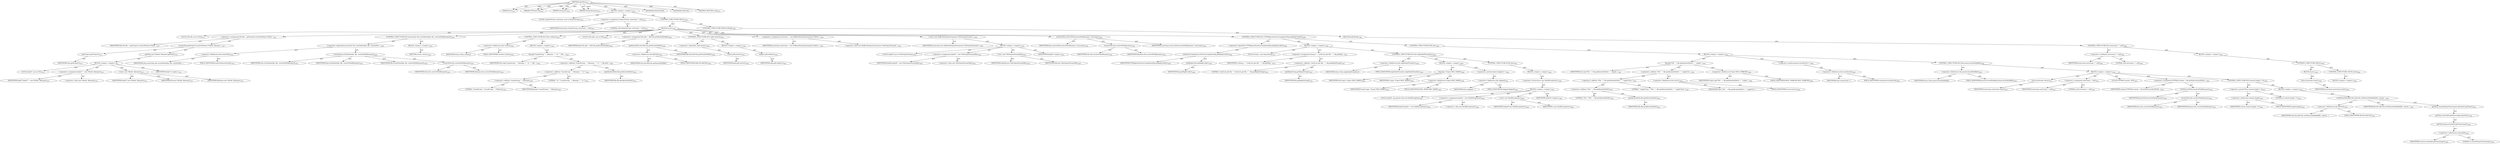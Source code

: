 digraph "getFile" {  
"111669149764" [label = <(METHOD,getFile)<SUB>1812</SUB>> ]
"115964117050" [label = <(PARAM,this)<SUB>1812</SUB>> ]
"115964117146" [label = <(PARAM,FTPClient ftp)<SUB>1812</SUB>> ]
"115964117147" [label = <(PARAM,String dir)<SUB>1812</SUB>> ]
"115964117148" [label = <(PARAM,String filename)<SUB>1812</SUB>> ]
"25769804106" [label = <(BLOCK,&lt;empty&gt;,&lt;empty&gt;)<SUB>1813</SUB>> ]
"94489280643" [label = <(LOCAL,OutputStream outstream: java.io.OutputStream)<SUB>1814</SUB>> ]
"30064772420" [label = <(&lt;operator&gt;.assignment,OutputStream outstream = null)<SUB>1814</SUB>> ]
"68719477893" [label = <(IDENTIFIER,outstream,OutputStream outstream = null)<SUB>1814</SUB>> ]
"90194313438" [label = <(LITERAL,null,OutputStream outstream = null)<SUB>1814</SUB>> ]
"47244640485" [label = <(CONTROL_STRUCTURE,TRY,try)<SUB>1816</SUB>> ]
"25769804107" [label = <(BLOCK,try,try)<SUB>1816</SUB>> ]
"94489280644" [label = <(LOCAL,File file: java.io.File)<SUB>1817</SUB>> ]
"30064772421" [label = <(&lt;operator&gt;.assignment,File file = getProject().resolveFile(new File(d...)<SUB>1817</SUB>> ]
"68719477894" [label = <(IDENTIFIER,file,File file = getProject().resolveFile(new File(d...)<SUB>1817</SUB>> ]
"30064772422" [label = <(resolveFile,getProject().resolveFile(new File(dir, filename...)<SUB>1817</SUB>> ]
"30064772423" [label = <(getProject,getProject())<SUB>1817</SUB>> ]
"68719476897" [label = <(IDENTIFIER,this,getProject())<SUB>1817</SUB>> ]
"30064772424" [label = <(getPath,new File(dir, filename).getPath())<SUB>1817</SUB>> ]
"25769804108" [label = <(BLOCK,&lt;empty&gt;,&lt;empty&gt;)<SUB>1817</SUB>> ]
"94489280645" [label = <(LOCAL,$obj37: java.io.File)<SUB>1817</SUB>> ]
"30064772425" [label = <(&lt;operator&gt;.assignment,$obj37 = new File(dir, filename))<SUB>1817</SUB>> ]
"68719477895" [label = <(IDENTIFIER,$obj37,$obj37 = new File(dir, filename))<SUB>1817</SUB>> ]
"30064772426" [label = <(&lt;operator&gt;.alloc,new File(dir, filename))<SUB>1817</SUB>> ]
"30064772427" [label = <(&lt;init&gt;,new File(dir, filename))<SUB>1817</SUB>> ]
"68719477896" [label = <(IDENTIFIER,$obj37,new File(dir, filename))<SUB>1817</SUB>> ]
"68719477897" [label = <(IDENTIFIER,dir,new File(dir, filename))<SUB>1817</SUB>> ]
"68719477898" [label = <(IDENTIFIER,filename,new File(dir, filename))<SUB>1817</SUB>> ]
"68719477899" [label = <(IDENTIFIER,$obj37,&lt;empty&gt;)<SUB>1817</SUB>> ]
"47244640486" [label = <(CONTROL_STRUCTURE,IF,if (newerOnly &amp;&amp; isUpToDate(ftp, file, resolveFile(filename))))<SUB>1819</SUB>> ]
"30064772428" [label = <(&lt;operator&gt;.logicalAnd,newerOnly &amp;&amp; isUpToDate(ftp, file, resolveFile(...)<SUB>1819</SUB>> ]
"30064772429" [label = <(&lt;operator&gt;.fieldAccess,this.newerOnly)<SUB>1819</SUB>> ]
"68719477900" [label = <(IDENTIFIER,this,newerOnly &amp;&amp; isUpToDate(ftp, file, resolveFile(...)> ]
"55834575146" [label = <(FIELD_IDENTIFIER,newerOnly,newerOnly)<SUB>1819</SUB>> ]
"30064772430" [label = <(isUpToDate,isUpToDate(ftp, file, resolveFile(filename)))<SUB>1819</SUB>> ]
"68719476899" [label = <(IDENTIFIER,this,isUpToDate(ftp, file, resolveFile(filename)))<SUB>1819</SUB>> ]
"68719477901" [label = <(IDENTIFIER,ftp,isUpToDate(ftp, file, resolveFile(filename)))<SUB>1819</SUB>> ]
"68719477902" [label = <(IDENTIFIER,file,isUpToDate(ftp, file, resolveFile(filename)))<SUB>1819</SUB>> ]
"30064772431" [label = <(resolveFile,this.resolveFile(filename))<SUB>1819</SUB>> ]
"68719476898" [label = <(IDENTIFIER,this,this.resolveFile(filename))<SUB>1819</SUB>> ]
"68719477903" [label = <(IDENTIFIER,filename,this.resolveFile(filename))<SUB>1819</SUB>> ]
"25769804109" [label = <(BLOCK,&lt;empty&gt;,&lt;empty&gt;)<SUB>1819</SUB>> ]
"146028888115" [label = <(RETURN,return;,return;)<SUB>1820</SUB>> ]
"47244640487" [label = <(CONTROL_STRUCTURE,IF,if (this.verbose))<SUB>1823</SUB>> ]
"30064772432" [label = <(&lt;operator&gt;.fieldAccess,this.verbose)<SUB>1823</SUB>> ]
"68719477904" [label = <(IDENTIFIER,this,if (this.verbose))> ]
"55834575147" [label = <(FIELD_IDENTIFIER,verbose,verbose)<SUB>1823</SUB>> ]
"25769804110" [label = <(BLOCK,&lt;empty&gt;,&lt;empty&gt;)<SUB>1823</SUB>> ]
"30064772433" [label = <(log,log(&quot;transferring &quot; + filename + &quot; to &quot; + file....)<SUB>1824</SUB>> ]
"68719476900" [label = <(IDENTIFIER,this,log(&quot;transferring &quot; + filename + &quot; to &quot; + file....)<SUB>1824</SUB>> ]
"30064772434" [label = <(&lt;operator&gt;.addition,&quot;transferring &quot; + filename + &quot; to &quot; + file.getA...)<SUB>1824</SUB>> ]
"30064772435" [label = <(&lt;operator&gt;.addition,&quot;transferring &quot; + filename + &quot; to &quot;)<SUB>1824</SUB>> ]
"30064772436" [label = <(&lt;operator&gt;.addition,&quot;transferring &quot; + filename)<SUB>1824</SUB>> ]
"90194313439" [label = <(LITERAL,&quot;transferring &quot;,&quot;transferring &quot; + filename)<SUB>1824</SUB>> ]
"68719477905" [label = <(IDENTIFIER,filename,&quot;transferring &quot; + filename)<SUB>1824</SUB>> ]
"90194313440" [label = <(LITERAL,&quot; to &quot;,&quot;transferring &quot; + filename + &quot; to &quot;)<SUB>1824</SUB>> ]
"30064772437" [label = <(getAbsolutePath,file.getAbsolutePath())<SUB>1825</SUB>> ]
"68719477906" [label = <(IDENTIFIER,file,file.getAbsolutePath())<SUB>1825</SUB>> ]
"94489280646" [label = <(LOCAL,File pdir: java.io.File)<SUB>1828</SUB>> ]
"30064772438" [label = <(&lt;operator&gt;.assignment,File pdir = fileUtils.getParentFile(file))<SUB>1828</SUB>> ]
"68719477907" [label = <(IDENTIFIER,pdir,File pdir = fileUtils.getParentFile(file))<SUB>1828</SUB>> ]
"30064772439" [label = <(getParentFile,this.fileUtils.getParentFile(file))<SUB>1828</SUB>> ]
"30064772440" [label = <(&lt;operator&gt;.fieldAccess,this.fileUtils)<SUB>1828</SUB>> ]
"68719477908" [label = <(IDENTIFIER,this,this.fileUtils.getParentFile(file))> ]
"55834575148" [label = <(FIELD_IDENTIFIER,fileUtils,fileUtils)<SUB>1828</SUB>> ]
"68719477909" [label = <(IDENTIFIER,file,this.fileUtils.getParentFile(file))<SUB>1828</SUB>> ]
"47244640488" [label = <(CONTROL_STRUCTURE,IF,if (!pdir.exists()))<SUB>1830</SUB>> ]
"30064772441" [label = <(&lt;operator&gt;.logicalNot,!pdir.exists())<SUB>1830</SUB>> ]
"30064772442" [label = <(exists,pdir.exists())<SUB>1830</SUB>> ]
"68719477910" [label = <(IDENTIFIER,pdir,pdir.exists())<SUB>1830</SUB>> ]
"25769804111" [label = <(BLOCK,&lt;empty&gt;,&lt;empty&gt;)<SUB>1830</SUB>> ]
"30064772443" [label = <(mkdirs,pdir.mkdirs())<SUB>1831</SUB>> ]
"68719477911" [label = <(IDENTIFIER,pdir,pdir.mkdirs())<SUB>1831</SUB>> ]
"30064772444" [label = <(&lt;operator&gt;.assignment,outstream = new BufferedOutputStream(new FileOu...)<SUB>1833</SUB>> ]
"68719477912" [label = <(IDENTIFIER,outstream,outstream = new BufferedOutputStream(new FileOu...)<SUB>1833</SUB>> ]
"30064772445" [label = <(&lt;operator&gt;.alloc,new BufferedOutputStream(new FileOutputStream(f...)<SUB>1833</SUB>> ]
"30064772446" [label = <(&lt;init&gt;,new BufferedOutputStream(new FileOutputStream(f...)<SUB>1833</SUB>> ]
"68719477913" [label = <(IDENTIFIER,outstream,new BufferedOutputStream(new FileOutputStream(f...)<SUB>1833</SUB>> ]
"25769804112" [label = <(BLOCK,&lt;empty&gt;,&lt;empty&gt;)<SUB>1833</SUB>> ]
"94489280647" [label = <(LOCAL,$obj38: java.io.FileOutputStream)<SUB>1833</SUB>> ]
"30064772447" [label = <(&lt;operator&gt;.assignment,$obj38 = new FileOutputStream(file))<SUB>1833</SUB>> ]
"68719477914" [label = <(IDENTIFIER,$obj38,$obj38 = new FileOutputStream(file))<SUB>1833</SUB>> ]
"30064772448" [label = <(&lt;operator&gt;.alloc,new FileOutputStream(file))<SUB>1833</SUB>> ]
"30064772449" [label = <(&lt;init&gt;,new FileOutputStream(file))<SUB>1833</SUB>> ]
"68719477915" [label = <(IDENTIFIER,$obj38,new FileOutputStream(file))<SUB>1833</SUB>> ]
"68719477916" [label = <(IDENTIFIER,file,new FileOutputStream(file))<SUB>1833</SUB>> ]
"68719477917" [label = <(IDENTIFIER,$obj38,&lt;empty&gt;)<SUB>1833</SUB>> ]
"30064772450" [label = <(retrieveFile,retrieveFile(resolveFile(filename), outstream))<SUB>1834</SUB>> ]
"68719477918" [label = <(IDENTIFIER,ftp,retrieveFile(resolveFile(filename), outstream))<SUB>1834</SUB>> ]
"30064772451" [label = <(resolveFile,this.resolveFile(filename))<SUB>1834</SUB>> ]
"68719476901" [label = <(IDENTIFIER,this,this.resolveFile(filename))<SUB>1834</SUB>> ]
"68719477919" [label = <(IDENTIFIER,filename,this.resolveFile(filename))<SUB>1834</SUB>> ]
"68719477920" [label = <(IDENTIFIER,outstream,retrieveFile(resolveFile(filename), outstream))<SUB>1834</SUB>> ]
"47244640489" [label = <(CONTROL_STRUCTURE,IF,if (!FTPReply.isPositiveCompletion(ftp.getReplyCode())))<SUB>1836</SUB>> ]
"30064772452" [label = <(&lt;operator&gt;.logicalNot,!FTPReply.isPositiveCompletion(ftp.getReplyCode()))<SUB>1836</SUB>> ]
"30064772453" [label = <(isPositiveCompletion,isPositiveCompletion(ftp.getReplyCode()))<SUB>1836</SUB>> ]
"68719477921" [label = <(IDENTIFIER,FTPReply,isPositiveCompletion(ftp.getReplyCode()))<SUB>1836</SUB>> ]
"30064772454" [label = <(getReplyCode,getReplyCode())<SUB>1836</SUB>> ]
"68719477922" [label = <(IDENTIFIER,ftp,getReplyCode())<SUB>1836</SUB>> ]
"25769804113" [label = <(BLOCK,&lt;empty&gt;,&lt;empty&gt;)<SUB>1836</SUB>> ]
"94489280648" [label = <(LOCAL,String s: java.lang.String)<SUB>1837</SUB>> ]
"30064772455" [label = <(&lt;operator&gt;.assignment,String s = &quot;could not get file: &quot; + ftp.getRepl...)<SUB>1837</SUB>> ]
"68719477923" [label = <(IDENTIFIER,s,String s = &quot;could not get file: &quot; + ftp.getRepl...)<SUB>1837</SUB>> ]
"30064772456" [label = <(&lt;operator&gt;.addition,&quot;could not get file: &quot; + ftp.getReplyString())<SUB>1837</SUB>> ]
"90194313441" [label = <(LITERAL,&quot;could not get file: &quot;,&quot;could not get file: &quot; + ftp.getReplyString())<SUB>1837</SUB>> ]
"30064772457" [label = <(getReplyString,getReplyString())<SUB>1837</SUB>> ]
"68719477924" [label = <(IDENTIFIER,ftp,getReplyString())<SUB>1837</SUB>> ]
"47244640490" [label = <(CONTROL_STRUCTURE,IF,if (this.skipFailedTransfers))<SUB>1839</SUB>> ]
"30064772458" [label = <(&lt;operator&gt;.fieldAccess,this.skipFailedTransfers)<SUB>1839</SUB>> ]
"68719477925" [label = <(IDENTIFIER,this,if (this.skipFailedTransfers))> ]
"55834575149" [label = <(FIELD_IDENTIFIER,skipFailedTransfers,skipFailedTransfers)<SUB>1839</SUB>> ]
"25769804114" [label = <(BLOCK,&lt;empty&gt;,&lt;empty&gt;)<SUB>1839</SUB>> ]
"30064772459" [label = <(log,log(s, Project.MSG_WARN))<SUB>1840</SUB>> ]
"68719476902" [label = <(IDENTIFIER,this,log(s, Project.MSG_WARN))<SUB>1840</SUB>> ]
"68719477926" [label = <(IDENTIFIER,s,log(s, Project.MSG_WARN))<SUB>1840</SUB>> ]
"30064772460" [label = <(&lt;operator&gt;.fieldAccess,Project.MSG_WARN)<SUB>1840</SUB>> ]
"68719477927" [label = <(IDENTIFIER,Project,log(s, Project.MSG_WARN))<SUB>1840</SUB>> ]
"55834575150" [label = <(FIELD_IDENTIFIER,MSG_WARN,MSG_WARN)<SUB>1840</SUB>> ]
"30064772461" [label = <(&lt;operator&gt;.postIncrement,skipped++)<SUB>1841</SUB>> ]
"30064772462" [label = <(&lt;operator&gt;.fieldAccess,this.skipped)<SUB>1841</SUB>> ]
"68719477928" [label = <(IDENTIFIER,this,skipped++)> ]
"55834575151" [label = <(FIELD_IDENTIFIER,skipped,skipped)<SUB>1841</SUB>> ]
"47244640491" [label = <(CONTROL_STRUCTURE,ELSE,else)<SUB>1842</SUB>> ]
"25769804115" [label = <(BLOCK,&lt;empty&gt;,&lt;empty&gt;)<SUB>1842</SUB>> ]
"30064772463" [label = <(&lt;operator&gt;.throw,throw new BuildException(s);)<SUB>1843</SUB>> ]
"25769804116" [label = <(BLOCK,&lt;empty&gt;,&lt;empty&gt;)<SUB>1843</SUB>> ]
"94489280649" [label = <(LOCAL,$obj39: org.apache.tools.ant.BuildException)<SUB>1843</SUB>> ]
"30064772464" [label = <(&lt;operator&gt;.assignment,$obj39 = new BuildException(s))<SUB>1843</SUB>> ]
"68719477929" [label = <(IDENTIFIER,$obj39,$obj39 = new BuildException(s))<SUB>1843</SUB>> ]
"30064772465" [label = <(&lt;operator&gt;.alloc,new BuildException(s))<SUB>1843</SUB>> ]
"30064772466" [label = <(&lt;init&gt;,new BuildException(s))<SUB>1843</SUB>> ]
"68719477930" [label = <(IDENTIFIER,$obj39,new BuildException(s))<SUB>1843</SUB>> ]
"68719477931" [label = <(IDENTIFIER,s,new BuildException(s))<SUB>1843</SUB>> ]
"68719477932" [label = <(IDENTIFIER,$obj39,&lt;empty&gt;)<SUB>1843</SUB>> ]
"47244640492" [label = <(CONTROL_STRUCTURE,ELSE,else)<SUB>1846</SUB>> ]
"25769804117" [label = <(BLOCK,&lt;empty&gt;,&lt;empty&gt;)<SUB>1846</SUB>> ]
"30064772467" [label = <(log,log(&quot;File &quot; + file.getAbsolutePath() + &quot; copied...)<SUB>1847</SUB>> ]
"68719476903" [label = <(IDENTIFIER,this,log(&quot;File &quot; + file.getAbsolutePath() + &quot; copied...)<SUB>1847</SUB>> ]
"30064772468" [label = <(&lt;operator&gt;.addition,&quot;File &quot; + file.getAbsolutePath() + &quot; copied fro...)<SUB>1847</SUB>> ]
"30064772469" [label = <(&lt;operator&gt;.addition,&quot;File &quot; + file.getAbsolutePath() + &quot; copied from &quot;)<SUB>1847</SUB>> ]
"30064772470" [label = <(&lt;operator&gt;.addition,&quot;File &quot; + file.getAbsolutePath())<SUB>1847</SUB>> ]
"90194313442" [label = <(LITERAL,&quot;File &quot;,&quot;File &quot; + file.getAbsolutePath())<SUB>1847</SUB>> ]
"30064772471" [label = <(getAbsolutePath,file.getAbsolutePath())<SUB>1847</SUB>> ]
"68719477933" [label = <(IDENTIFIER,file,file.getAbsolutePath())<SUB>1847</SUB>> ]
"90194313443" [label = <(LITERAL,&quot; copied from &quot;,&quot;File &quot; + file.getAbsolutePath() + &quot; copied from &quot;)<SUB>1847</SUB>> ]
"30064772472" [label = <(&lt;operator&gt;.fieldAccess,this.server)<SUB>1848</SUB>> ]
"68719477934" [label = <(IDENTIFIER,this,&quot;File &quot; + file.getAbsolutePath() + &quot; copied fro...)> ]
"55834575152" [label = <(FIELD_IDENTIFIER,server,server)<SUB>1848</SUB>> ]
"30064772473" [label = <(&lt;operator&gt;.fieldAccess,Project.MSG_VERBOSE)<SUB>1848</SUB>> ]
"68719477935" [label = <(IDENTIFIER,Project,log(&quot;File &quot; + file.getAbsolutePath() + &quot; copied...)<SUB>1848</SUB>> ]
"55834575153" [label = <(FIELD_IDENTIFIER,MSG_VERBOSE,MSG_VERBOSE)<SUB>1848</SUB>> ]
"30064772474" [label = <(&lt;operator&gt;.postIncrement,transferred++)<SUB>1849</SUB>> ]
"30064772475" [label = <(&lt;operator&gt;.fieldAccess,this.transferred)<SUB>1849</SUB>> ]
"68719477936" [label = <(IDENTIFIER,this,transferred++)> ]
"55834575154" [label = <(FIELD_IDENTIFIER,transferred,transferred)<SUB>1849</SUB>> ]
"47244640493" [label = <(CONTROL_STRUCTURE,IF,if (this.preserveLastModified))<SUB>1850</SUB>> ]
"30064772476" [label = <(&lt;operator&gt;.fieldAccess,this.preserveLastModified)<SUB>1850</SUB>> ]
"68719477937" [label = <(IDENTIFIER,this,if (this.preserveLastModified))> ]
"55834575155" [label = <(FIELD_IDENTIFIER,preserveLastModified,preserveLastModified)<SUB>1850</SUB>> ]
"25769804118" [label = <(BLOCK,&lt;empty&gt;,&lt;empty&gt;)<SUB>1850</SUB>> ]
"30064772477" [label = <(close,outstream.close())<SUB>1851</SUB>> ]
"68719477938" [label = <(IDENTIFIER,outstream,outstream.close())<SUB>1851</SUB>> ]
"30064772478" [label = <(&lt;operator&gt;.assignment,outstream = null)<SUB>1852</SUB>> ]
"68719477939" [label = <(IDENTIFIER,outstream,outstream = null)<SUB>1852</SUB>> ]
"90194313444" [label = <(LITERAL,null,outstream = null)<SUB>1852</SUB>> ]
"94489280650" [label = <(LOCAL,FTPFile[] remote: ANY)<SUB>1853</SUB>> ]
"30064772479" [label = <(&lt;operator&gt;.assignment,FTPFile[] remote = ftp.listFiles(resolveFile(fi...)<SUB>1853</SUB>> ]
"68719477940" [label = <(IDENTIFIER,remote,FTPFile[] remote = ftp.listFiles(resolveFile(fi...)<SUB>1853</SUB>> ]
"30064772480" [label = <(listFiles,listFiles(resolveFile(filename)))<SUB>1853</SUB>> ]
"68719477941" [label = <(IDENTIFIER,ftp,listFiles(resolveFile(filename)))<SUB>1853</SUB>> ]
"30064772481" [label = <(resolveFile,this.resolveFile(filename))<SUB>1853</SUB>> ]
"68719476904" [label = <(IDENTIFIER,this,this.resolveFile(filename))<SUB>1853</SUB>> ]
"68719477942" [label = <(IDENTIFIER,filename,this.resolveFile(filename))<SUB>1853</SUB>> ]
"47244640494" [label = <(CONTROL_STRUCTURE,IF,if (remote.length &gt; 0))<SUB>1854</SUB>> ]
"30064772482" [label = <(&lt;operator&gt;.greaterThan,remote.length &gt; 0)<SUB>1854</SUB>> ]
"30064772483" [label = <(&lt;operator&gt;.fieldAccess,remote.length)<SUB>1854</SUB>> ]
"68719477943" [label = <(IDENTIFIER,remote,remote.length &gt; 0)<SUB>1854</SUB>> ]
"55834575156" [label = <(FIELD_IDENTIFIER,length,length)<SUB>1854</SUB>> ]
"90194313445" [label = <(LITERAL,0,remote.length &gt; 0)<SUB>1854</SUB>> ]
"25769804119" [label = <(BLOCK,&lt;empty&gt;,&lt;empty&gt;)<SUB>1854</SUB>> ]
"30064772484" [label = <(setFileLastModified,this.fileUtils.setFileLastModified(file, remote...)<SUB>1855</SUB>> ]
"30064772485" [label = <(&lt;operator&gt;.fieldAccess,this.fileUtils)<SUB>1855</SUB>> ]
"68719477944" [label = <(IDENTIFIER,this,this.fileUtils.setFileLastModified(file, remote...)> ]
"55834575157" [label = <(FIELD_IDENTIFIER,fileUtils,fileUtils)<SUB>1855</SUB>> ]
"68719477945" [label = <(IDENTIFIER,file,this.fileUtils.setFileLastModified(file, remote...)<SUB>1855</SUB>> ]
"30064772486" [label = <(getTime,remote[0].getTimestamp().getTime().getTime())<SUB>1856</SUB>> ]
"30064772487" [label = <(getTime,remote[0].getTimestamp().getTime())<SUB>1856</SUB>> ]
"30064772488" [label = <(getTimestamp,remote[0].getTimestamp())<SUB>1856</SUB>> ]
"30064772489" [label = <(&lt;operator&gt;.indexAccess,remote[0])<SUB>1856</SUB>> ]
"68719477946" [label = <(IDENTIFIER,remote,remote[0].getTimestamp())<SUB>1856</SUB>> ]
"90194313446" [label = <(LITERAL,0,remote[0].getTimestamp())<SUB>1856</SUB>> ]
"47244640495" [label = <(CONTROL_STRUCTURE,FINALLY,finally)<SUB>1861</SUB>> ]
"25769804120" [label = <(BLOCK,finally,finally)<SUB>1861</SUB>> ]
"47244640496" [label = <(CONTROL_STRUCTURE,IF,if (outstream != null))<SUB>1862</SUB>> ]
"30064772490" [label = <(&lt;operator&gt;.notEquals,outstream != null)<SUB>1862</SUB>> ]
"68719477947" [label = <(IDENTIFIER,outstream,outstream != null)<SUB>1862</SUB>> ]
"90194313447" [label = <(LITERAL,null,outstream != null)<SUB>1862</SUB>> ]
"25769804121" [label = <(BLOCK,&lt;empty&gt;,&lt;empty&gt;)<SUB>1862</SUB>> ]
"47244640497" [label = <(CONTROL_STRUCTURE,TRY,try)<SUB>1863</SUB>> ]
"25769804122" [label = <(BLOCK,try,try)<SUB>1863</SUB>> ]
"30064772491" [label = <(close,outstream.close())<SUB>1864</SUB>> ]
"68719477948" [label = <(IDENTIFIER,outstream,outstream.close())<SUB>1864</SUB>> ]
"47244640498" [label = <(CONTROL_STRUCTURE,CATCH,catch)<SUB>1865</SUB>> ]
"25769804123" [label = <(BLOCK,&lt;empty&gt;,&lt;empty&gt;)<SUB>1865</SUB>> ]
"133143986377" [label = <(MODIFIER,PROTECTED)> ]
"133143986378" [label = <(MODIFIER,VIRTUAL)> ]
"128849018948" [label = <(METHOD_RETURN,void)<SUB>1812</SUB>> ]
  "111669149764" -> "115964117050"  [ label = "AST: "] 
  "111669149764" -> "115964117146"  [ label = "AST: "] 
  "111669149764" -> "115964117147"  [ label = "AST: "] 
  "111669149764" -> "115964117148"  [ label = "AST: "] 
  "111669149764" -> "25769804106"  [ label = "AST: "] 
  "111669149764" -> "133143986377"  [ label = "AST: "] 
  "111669149764" -> "133143986378"  [ label = "AST: "] 
  "111669149764" -> "128849018948"  [ label = "AST: "] 
  "25769804106" -> "94489280643"  [ label = "AST: "] 
  "25769804106" -> "30064772420"  [ label = "AST: "] 
  "25769804106" -> "47244640485"  [ label = "AST: "] 
  "30064772420" -> "68719477893"  [ label = "AST: "] 
  "30064772420" -> "90194313438"  [ label = "AST: "] 
  "47244640485" -> "25769804107"  [ label = "AST: "] 
  "47244640485" -> "47244640495"  [ label = "AST: "] 
  "25769804107" -> "94489280644"  [ label = "AST: "] 
  "25769804107" -> "30064772421"  [ label = "AST: "] 
  "25769804107" -> "47244640486"  [ label = "AST: "] 
  "25769804107" -> "47244640487"  [ label = "AST: "] 
  "25769804107" -> "94489280646"  [ label = "AST: "] 
  "25769804107" -> "30064772438"  [ label = "AST: "] 
  "25769804107" -> "47244640488"  [ label = "AST: "] 
  "25769804107" -> "30064772444"  [ label = "AST: "] 
  "25769804107" -> "30064772446"  [ label = "AST: "] 
  "25769804107" -> "30064772450"  [ label = "AST: "] 
  "25769804107" -> "47244640489"  [ label = "AST: "] 
  "30064772421" -> "68719477894"  [ label = "AST: "] 
  "30064772421" -> "30064772422"  [ label = "AST: "] 
  "30064772422" -> "30064772423"  [ label = "AST: "] 
  "30064772422" -> "30064772424"  [ label = "AST: "] 
  "30064772423" -> "68719476897"  [ label = "AST: "] 
  "30064772424" -> "25769804108"  [ label = "AST: "] 
  "25769804108" -> "94489280645"  [ label = "AST: "] 
  "25769804108" -> "30064772425"  [ label = "AST: "] 
  "25769804108" -> "30064772427"  [ label = "AST: "] 
  "25769804108" -> "68719477899"  [ label = "AST: "] 
  "30064772425" -> "68719477895"  [ label = "AST: "] 
  "30064772425" -> "30064772426"  [ label = "AST: "] 
  "30064772427" -> "68719477896"  [ label = "AST: "] 
  "30064772427" -> "68719477897"  [ label = "AST: "] 
  "30064772427" -> "68719477898"  [ label = "AST: "] 
  "47244640486" -> "30064772428"  [ label = "AST: "] 
  "47244640486" -> "25769804109"  [ label = "AST: "] 
  "30064772428" -> "30064772429"  [ label = "AST: "] 
  "30064772428" -> "30064772430"  [ label = "AST: "] 
  "30064772429" -> "68719477900"  [ label = "AST: "] 
  "30064772429" -> "55834575146"  [ label = "AST: "] 
  "30064772430" -> "68719476899"  [ label = "AST: "] 
  "30064772430" -> "68719477901"  [ label = "AST: "] 
  "30064772430" -> "68719477902"  [ label = "AST: "] 
  "30064772430" -> "30064772431"  [ label = "AST: "] 
  "30064772431" -> "68719476898"  [ label = "AST: "] 
  "30064772431" -> "68719477903"  [ label = "AST: "] 
  "25769804109" -> "146028888115"  [ label = "AST: "] 
  "47244640487" -> "30064772432"  [ label = "AST: "] 
  "47244640487" -> "25769804110"  [ label = "AST: "] 
  "30064772432" -> "68719477904"  [ label = "AST: "] 
  "30064772432" -> "55834575147"  [ label = "AST: "] 
  "25769804110" -> "30064772433"  [ label = "AST: "] 
  "30064772433" -> "68719476900"  [ label = "AST: "] 
  "30064772433" -> "30064772434"  [ label = "AST: "] 
  "30064772434" -> "30064772435"  [ label = "AST: "] 
  "30064772434" -> "30064772437"  [ label = "AST: "] 
  "30064772435" -> "30064772436"  [ label = "AST: "] 
  "30064772435" -> "90194313440"  [ label = "AST: "] 
  "30064772436" -> "90194313439"  [ label = "AST: "] 
  "30064772436" -> "68719477905"  [ label = "AST: "] 
  "30064772437" -> "68719477906"  [ label = "AST: "] 
  "30064772438" -> "68719477907"  [ label = "AST: "] 
  "30064772438" -> "30064772439"  [ label = "AST: "] 
  "30064772439" -> "30064772440"  [ label = "AST: "] 
  "30064772439" -> "68719477909"  [ label = "AST: "] 
  "30064772440" -> "68719477908"  [ label = "AST: "] 
  "30064772440" -> "55834575148"  [ label = "AST: "] 
  "47244640488" -> "30064772441"  [ label = "AST: "] 
  "47244640488" -> "25769804111"  [ label = "AST: "] 
  "30064772441" -> "30064772442"  [ label = "AST: "] 
  "30064772442" -> "68719477910"  [ label = "AST: "] 
  "25769804111" -> "30064772443"  [ label = "AST: "] 
  "30064772443" -> "68719477911"  [ label = "AST: "] 
  "30064772444" -> "68719477912"  [ label = "AST: "] 
  "30064772444" -> "30064772445"  [ label = "AST: "] 
  "30064772446" -> "68719477913"  [ label = "AST: "] 
  "30064772446" -> "25769804112"  [ label = "AST: "] 
  "25769804112" -> "94489280647"  [ label = "AST: "] 
  "25769804112" -> "30064772447"  [ label = "AST: "] 
  "25769804112" -> "30064772449"  [ label = "AST: "] 
  "25769804112" -> "68719477917"  [ label = "AST: "] 
  "30064772447" -> "68719477914"  [ label = "AST: "] 
  "30064772447" -> "30064772448"  [ label = "AST: "] 
  "30064772449" -> "68719477915"  [ label = "AST: "] 
  "30064772449" -> "68719477916"  [ label = "AST: "] 
  "30064772450" -> "68719477918"  [ label = "AST: "] 
  "30064772450" -> "30064772451"  [ label = "AST: "] 
  "30064772450" -> "68719477920"  [ label = "AST: "] 
  "30064772451" -> "68719476901"  [ label = "AST: "] 
  "30064772451" -> "68719477919"  [ label = "AST: "] 
  "47244640489" -> "30064772452"  [ label = "AST: "] 
  "47244640489" -> "25769804113"  [ label = "AST: "] 
  "47244640489" -> "47244640492"  [ label = "AST: "] 
  "30064772452" -> "30064772453"  [ label = "AST: "] 
  "30064772453" -> "68719477921"  [ label = "AST: "] 
  "30064772453" -> "30064772454"  [ label = "AST: "] 
  "30064772454" -> "68719477922"  [ label = "AST: "] 
  "25769804113" -> "94489280648"  [ label = "AST: "] 
  "25769804113" -> "30064772455"  [ label = "AST: "] 
  "25769804113" -> "47244640490"  [ label = "AST: "] 
  "30064772455" -> "68719477923"  [ label = "AST: "] 
  "30064772455" -> "30064772456"  [ label = "AST: "] 
  "30064772456" -> "90194313441"  [ label = "AST: "] 
  "30064772456" -> "30064772457"  [ label = "AST: "] 
  "30064772457" -> "68719477924"  [ label = "AST: "] 
  "47244640490" -> "30064772458"  [ label = "AST: "] 
  "47244640490" -> "25769804114"  [ label = "AST: "] 
  "47244640490" -> "47244640491"  [ label = "AST: "] 
  "30064772458" -> "68719477925"  [ label = "AST: "] 
  "30064772458" -> "55834575149"  [ label = "AST: "] 
  "25769804114" -> "30064772459"  [ label = "AST: "] 
  "25769804114" -> "30064772461"  [ label = "AST: "] 
  "30064772459" -> "68719476902"  [ label = "AST: "] 
  "30064772459" -> "68719477926"  [ label = "AST: "] 
  "30064772459" -> "30064772460"  [ label = "AST: "] 
  "30064772460" -> "68719477927"  [ label = "AST: "] 
  "30064772460" -> "55834575150"  [ label = "AST: "] 
  "30064772461" -> "30064772462"  [ label = "AST: "] 
  "30064772462" -> "68719477928"  [ label = "AST: "] 
  "30064772462" -> "55834575151"  [ label = "AST: "] 
  "47244640491" -> "25769804115"  [ label = "AST: "] 
  "25769804115" -> "30064772463"  [ label = "AST: "] 
  "30064772463" -> "25769804116"  [ label = "AST: "] 
  "25769804116" -> "94489280649"  [ label = "AST: "] 
  "25769804116" -> "30064772464"  [ label = "AST: "] 
  "25769804116" -> "30064772466"  [ label = "AST: "] 
  "25769804116" -> "68719477932"  [ label = "AST: "] 
  "30064772464" -> "68719477929"  [ label = "AST: "] 
  "30064772464" -> "30064772465"  [ label = "AST: "] 
  "30064772466" -> "68719477930"  [ label = "AST: "] 
  "30064772466" -> "68719477931"  [ label = "AST: "] 
  "47244640492" -> "25769804117"  [ label = "AST: "] 
  "25769804117" -> "30064772467"  [ label = "AST: "] 
  "25769804117" -> "30064772474"  [ label = "AST: "] 
  "25769804117" -> "47244640493"  [ label = "AST: "] 
  "30064772467" -> "68719476903"  [ label = "AST: "] 
  "30064772467" -> "30064772468"  [ label = "AST: "] 
  "30064772467" -> "30064772473"  [ label = "AST: "] 
  "30064772468" -> "30064772469"  [ label = "AST: "] 
  "30064772468" -> "30064772472"  [ label = "AST: "] 
  "30064772469" -> "30064772470"  [ label = "AST: "] 
  "30064772469" -> "90194313443"  [ label = "AST: "] 
  "30064772470" -> "90194313442"  [ label = "AST: "] 
  "30064772470" -> "30064772471"  [ label = "AST: "] 
  "30064772471" -> "68719477933"  [ label = "AST: "] 
  "30064772472" -> "68719477934"  [ label = "AST: "] 
  "30064772472" -> "55834575152"  [ label = "AST: "] 
  "30064772473" -> "68719477935"  [ label = "AST: "] 
  "30064772473" -> "55834575153"  [ label = "AST: "] 
  "30064772474" -> "30064772475"  [ label = "AST: "] 
  "30064772475" -> "68719477936"  [ label = "AST: "] 
  "30064772475" -> "55834575154"  [ label = "AST: "] 
  "47244640493" -> "30064772476"  [ label = "AST: "] 
  "47244640493" -> "25769804118"  [ label = "AST: "] 
  "30064772476" -> "68719477937"  [ label = "AST: "] 
  "30064772476" -> "55834575155"  [ label = "AST: "] 
  "25769804118" -> "30064772477"  [ label = "AST: "] 
  "25769804118" -> "30064772478"  [ label = "AST: "] 
  "25769804118" -> "94489280650"  [ label = "AST: "] 
  "25769804118" -> "30064772479"  [ label = "AST: "] 
  "25769804118" -> "47244640494"  [ label = "AST: "] 
  "30064772477" -> "68719477938"  [ label = "AST: "] 
  "30064772478" -> "68719477939"  [ label = "AST: "] 
  "30064772478" -> "90194313444"  [ label = "AST: "] 
  "30064772479" -> "68719477940"  [ label = "AST: "] 
  "30064772479" -> "30064772480"  [ label = "AST: "] 
  "30064772480" -> "68719477941"  [ label = "AST: "] 
  "30064772480" -> "30064772481"  [ label = "AST: "] 
  "30064772481" -> "68719476904"  [ label = "AST: "] 
  "30064772481" -> "68719477942"  [ label = "AST: "] 
  "47244640494" -> "30064772482"  [ label = "AST: "] 
  "47244640494" -> "25769804119"  [ label = "AST: "] 
  "30064772482" -> "30064772483"  [ label = "AST: "] 
  "30064772482" -> "90194313445"  [ label = "AST: "] 
  "30064772483" -> "68719477943"  [ label = "AST: "] 
  "30064772483" -> "55834575156"  [ label = "AST: "] 
  "25769804119" -> "30064772484"  [ label = "AST: "] 
  "30064772484" -> "30064772485"  [ label = "AST: "] 
  "30064772484" -> "68719477945"  [ label = "AST: "] 
  "30064772484" -> "30064772486"  [ label = "AST: "] 
  "30064772485" -> "68719477944"  [ label = "AST: "] 
  "30064772485" -> "55834575157"  [ label = "AST: "] 
  "30064772486" -> "30064772487"  [ label = "AST: "] 
  "30064772487" -> "30064772488"  [ label = "AST: "] 
  "30064772488" -> "30064772489"  [ label = "AST: "] 
  "30064772489" -> "68719477946"  [ label = "AST: "] 
  "30064772489" -> "90194313446"  [ label = "AST: "] 
  "47244640495" -> "25769804120"  [ label = "AST: "] 
  "25769804120" -> "47244640496"  [ label = "AST: "] 
  "47244640496" -> "30064772490"  [ label = "AST: "] 
  "47244640496" -> "25769804121"  [ label = "AST: "] 
  "30064772490" -> "68719477947"  [ label = "AST: "] 
  "30064772490" -> "90194313447"  [ label = "AST: "] 
  "25769804121" -> "47244640497"  [ label = "AST: "] 
  "47244640497" -> "25769804122"  [ label = "AST: "] 
  "47244640497" -> "47244640498"  [ label = "AST: "] 
  "25769804122" -> "30064772491"  [ label = "AST: "] 
  "30064772491" -> "68719477948"  [ label = "AST: "] 
  "47244640498" -> "25769804123"  [ label = "AST: "] 
  "111669149764" -> "115964117050"  [ label = "DDG: "] 
  "111669149764" -> "115964117146"  [ label = "DDG: "] 
  "111669149764" -> "115964117147"  [ label = "DDG: "] 
  "111669149764" -> "115964117148"  [ label = "DDG: "] 
}
